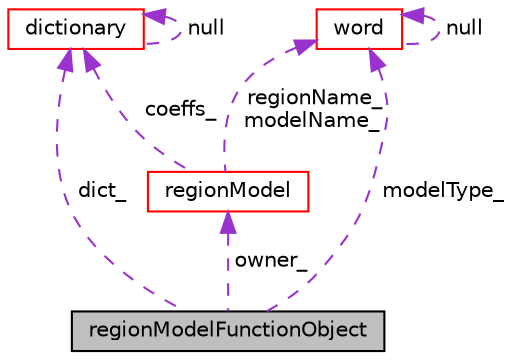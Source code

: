 digraph "regionModelFunctionObject"
{
  bgcolor="transparent";
  edge [fontname="Helvetica",fontsize="10",labelfontname="Helvetica",labelfontsize="10"];
  node [fontname="Helvetica",fontsize="10",shape=record];
  Node1 [label="regionModelFunctionObject",height=0.2,width=0.4,color="black", fillcolor="grey75", style="filled", fontcolor="black"];
  Node2 -> Node1 [dir="back",color="darkorchid3",fontsize="10",style="dashed",label=" owner_" ,fontname="Helvetica"];
  Node2 [label="regionModel",height=0.2,width=0.4,color="red",URL="$a02180.html"];
  Node3 -> Node2 [dir="back",color="darkorchid3",fontsize="10",style="dashed",label=" coeffs_" ,fontname="Helvetica"];
  Node3 [label="dictionary",height=0.2,width=0.4,color="red",URL="$a00530.html",tooltip="A list of keyword definitions, which are a keyword followed by any number of values (e..."];
  Node3 -> Node3 [dir="back",color="darkorchid3",fontsize="10",style="dashed",label=" null" ,fontname="Helvetica"];
  Node4 -> Node2 [dir="back",color="darkorchid3",fontsize="10",style="dashed",label=" regionName_\nmodelName_" ,fontname="Helvetica"];
  Node4 [label="word",height=0.2,width=0.4,color="red",URL="$a02969.html",tooltip="A class for handling words, derived from string. "];
  Node4 -> Node4 [dir="back",color="darkorchid3",fontsize="10",style="dashed",label=" null" ,fontname="Helvetica"];
  Node3 -> Node1 [dir="back",color="darkorchid3",fontsize="10",style="dashed",label=" dict_" ,fontname="Helvetica"];
  Node4 -> Node1 [dir="back",color="darkorchid3",fontsize="10",style="dashed",label=" modelType_" ,fontname="Helvetica"];
}
